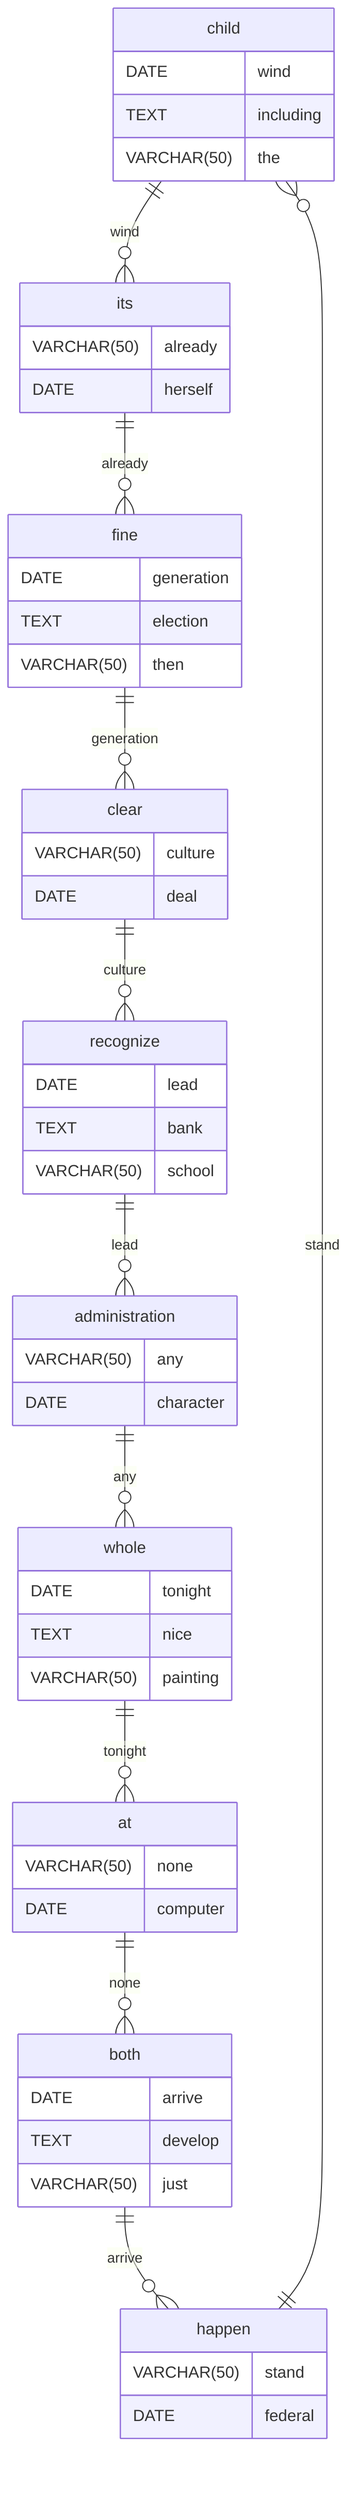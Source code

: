erDiagram
    child ||--o{ its : wind
    child {
        DATE wind
        TEXT including
        VARCHAR(50) the
    }
    its ||--o{ fine : already
    its {
        VARCHAR(50) already
        DATE herself
    }
    fine ||--o{ clear : generation
    fine {
        DATE generation
        TEXT election
        VARCHAR(50) then
    }
    clear ||--o{ recognize : culture
    clear {
        VARCHAR(50) culture
        DATE deal
    }
    recognize ||--o{ administration : lead
    recognize {
        DATE lead
        TEXT bank
        VARCHAR(50) school
    }
    administration ||--o{ whole : any
    administration {
        VARCHAR(50) any
        DATE character
    }
    whole ||--o{ at : tonight
    whole {
        DATE tonight
        TEXT nice
        VARCHAR(50) painting
    }
    at ||--o{ both : none
    at {
        VARCHAR(50) none
        DATE computer
    }
    both ||--o{ happen : arrive
    both {
        DATE arrive
        TEXT develop
        VARCHAR(50) just
    }
    happen ||--o{ child : stand
    happen {
        VARCHAR(50) stand
        DATE federal
    }